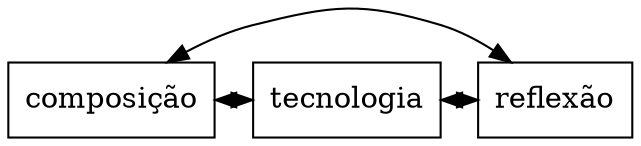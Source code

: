 digraph G { 
node[shape=box];
edge[len=3];
composição -> tecnologia [dir="both"];   
{rank=same; composição -> reflexão  [dir="both"];
tecnologia -> reflexão [dir="both"];}

}
